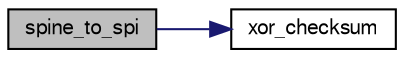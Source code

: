 digraph "spine_to_spi"
{
  edge [fontname="FreeSans",fontsize="10",labelfontname="FreeSans",labelfontsize="10"];
  node [fontname="FreeSans",fontsize="10",shape=record];
  rankdir="LR";
  Node1 [label="spine_to_spi",height=0.2,width=0.4,color="black", fillcolor="grey75", style="filled", fontcolor="black"];
  Node1 -> Node2 [color="midnightblue",fontsize="10",style="solid",fontname="FreeSans"];
  Node2 [label="xor_checksum",height=0.2,width=0.4,color="black", fillcolor="white", style="filled",URL="$d1/d62/rt__spi_8cpp.html#a0dd0e7733095f820e5edd3b6ed15b9b2"];
}
